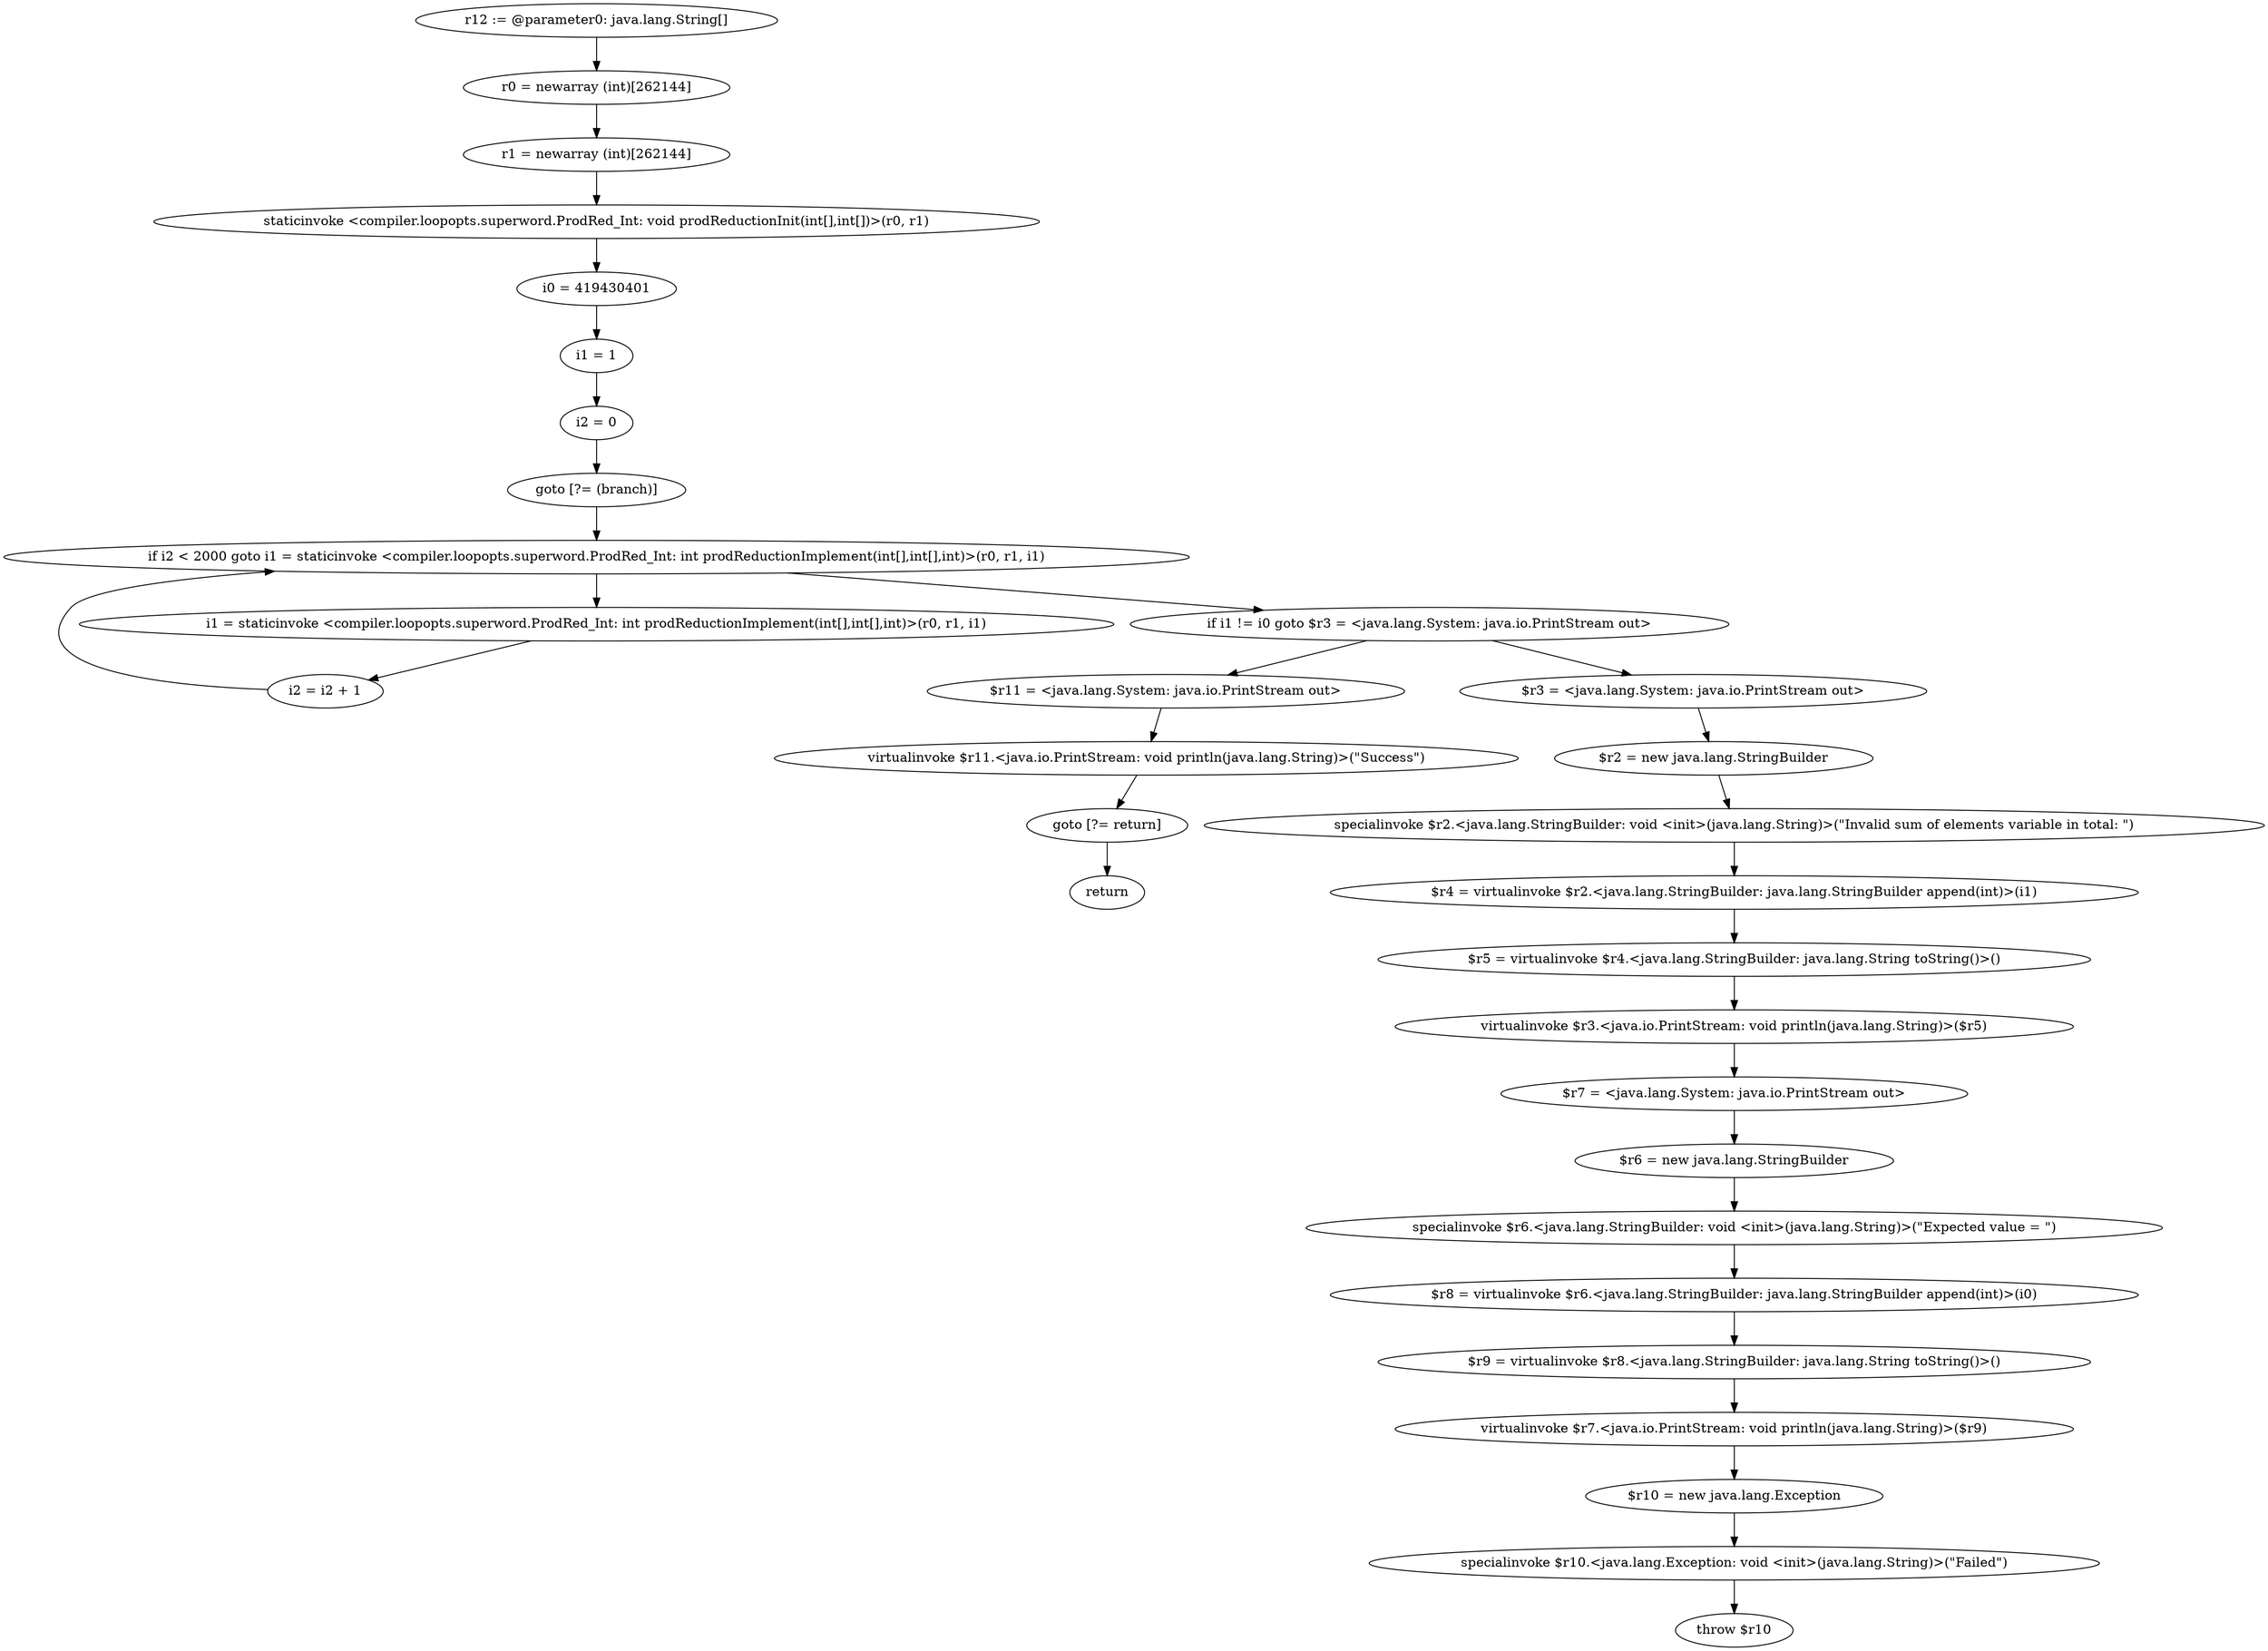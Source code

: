 digraph "unitGraph" {
    "r12 := @parameter0: java.lang.String[]"
    "r0 = newarray (int)[262144]"
    "r1 = newarray (int)[262144]"
    "staticinvoke <compiler.loopopts.superword.ProdRed_Int: void prodReductionInit(int[],int[])>(r0, r1)"
    "i0 = 419430401"
    "i1 = 1"
    "i2 = 0"
    "goto [?= (branch)]"
    "i1 = staticinvoke <compiler.loopopts.superword.ProdRed_Int: int prodReductionImplement(int[],int[],int)>(r0, r1, i1)"
    "i2 = i2 + 1"
    "if i2 < 2000 goto i1 = staticinvoke <compiler.loopopts.superword.ProdRed_Int: int prodReductionImplement(int[],int[],int)>(r0, r1, i1)"
    "if i1 != i0 goto $r3 = <java.lang.System: java.io.PrintStream out>"
    "$r11 = <java.lang.System: java.io.PrintStream out>"
    "virtualinvoke $r11.<java.io.PrintStream: void println(java.lang.String)>(\"Success\")"
    "goto [?= return]"
    "$r3 = <java.lang.System: java.io.PrintStream out>"
    "$r2 = new java.lang.StringBuilder"
    "specialinvoke $r2.<java.lang.StringBuilder: void <init>(java.lang.String)>(\"Invalid sum of elements variable in total: \")"
    "$r4 = virtualinvoke $r2.<java.lang.StringBuilder: java.lang.StringBuilder append(int)>(i1)"
    "$r5 = virtualinvoke $r4.<java.lang.StringBuilder: java.lang.String toString()>()"
    "virtualinvoke $r3.<java.io.PrintStream: void println(java.lang.String)>($r5)"
    "$r7 = <java.lang.System: java.io.PrintStream out>"
    "$r6 = new java.lang.StringBuilder"
    "specialinvoke $r6.<java.lang.StringBuilder: void <init>(java.lang.String)>(\"Expected value = \")"
    "$r8 = virtualinvoke $r6.<java.lang.StringBuilder: java.lang.StringBuilder append(int)>(i0)"
    "$r9 = virtualinvoke $r8.<java.lang.StringBuilder: java.lang.String toString()>()"
    "virtualinvoke $r7.<java.io.PrintStream: void println(java.lang.String)>($r9)"
    "$r10 = new java.lang.Exception"
    "specialinvoke $r10.<java.lang.Exception: void <init>(java.lang.String)>(\"Failed\")"
    "throw $r10"
    "return"
    "r12 := @parameter0: java.lang.String[]"->"r0 = newarray (int)[262144]";
    "r0 = newarray (int)[262144]"->"r1 = newarray (int)[262144]";
    "r1 = newarray (int)[262144]"->"staticinvoke <compiler.loopopts.superword.ProdRed_Int: void prodReductionInit(int[],int[])>(r0, r1)";
    "staticinvoke <compiler.loopopts.superword.ProdRed_Int: void prodReductionInit(int[],int[])>(r0, r1)"->"i0 = 419430401";
    "i0 = 419430401"->"i1 = 1";
    "i1 = 1"->"i2 = 0";
    "i2 = 0"->"goto [?= (branch)]";
    "goto [?= (branch)]"->"if i2 < 2000 goto i1 = staticinvoke <compiler.loopopts.superword.ProdRed_Int: int prodReductionImplement(int[],int[],int)>(r0, r1, i1)";
    "i1 = staticinvoke <compiler.loopopts.superword.ProdRed_Int: int prodReductionImplement(int[],int[],int)>(r0, r1, i1)"->"i2 = i2 + 1";
    "i2 = i2 + 1"->"if i2 < 2000 goto i1 = staticinvoke <compiler.loopopts.superword.ProdRed_Int: int prodReductionImplement(int[],int[],int)>(r0, r1, i1)";
    "if i2 < 2000 goto i1 = staticinvoke <compiler.loopopts.superword.ProdRed_Int: int prodReductionImplement(int[],int[],int)>(r0, r1, i1)"->"if i1 != i0 goto $r3 = <java.lang.System: java.io.PrintStream out>";
    "if i2 < 2000 goto i1 = staticinvoke <compiler.loopopts.superword.ProdRed_Int: int prodReductionImplement(int[],int[],int)>(r0, r1, i1)"->"i1 = staticinvoke <compiler.loopopts.superword.ProdRed_Int: int prodReductionImplement(int[],int[],int)>(r0, r1, i1)";
    "if i1 != i0 goto $r3 = <java.lang.System: java.io.PrintStream out>"->"$r11 = <java.lang.System: java.io.PrintStream out>";
    "if i1 != i0 goto $r3 = <java.lang.System: java.io.PrintStream out>"->"$r3 = <java.lang.System: java.io.PrintStream out>";
    "$r11 = <java.lang.System: java.io.PrintStream out>"->"virtualinvoke $r11.<java.io.PrintStream: void println(java.lang.String)>(\"Success\")";
    "virtualinvoke $r11.<java.io.PrintStream: void println(java.lang.String)>(\"Success\")"->"goto [?= return]";
    "goto [?= return]"->"return";
    "$r3 = <java.lang.System: java.io.PrintStream out>"->"$r2 = new java.lang.StringBuilder";
    "$r2 = new java.lang.StringBuilder"->"specialinvoke $r2.<java.lang.StringBuilder: void <init>(java.lang.String)>(\"Invalid sum of elements variable in total: \")";
    "specialinvoke $r2.<java.lang.StringBuilder: void <init>(java.lang.String)>(\"Invalid sum of elements variable in total: \")"->"$r4 = virtualinvoke $r2.<java.lang.StringBuilder: java.lang.StringBuilder append(int)>(i1)";
    "$r4 = virtualinvoke $r2.<java.lang.StringBuilder: java.lang.StringBuilder append(int)>(i1)"->"$r5 = virtualinvoke $r4.<java.lang.StringBuilder: java.lang.String toString()>()";
    "$r5 = virtualinvoke $r4.<java.lang.StringBuilder: java.lang.String toString()>()"->"virtualinvoke $r3.<java.io.PrintStream: void println(java.lang.String)>($r5)";
    "virtualinvoke $r3.<java.io.PrintStream: void println(java.lang.String)>($r5)"->"$r7 = <java.lang.System: java.io.PrintStream out>";
    "$r7 = <java.lang.System: java.io.PrintStream out>"->"$r6 = new java.lang.StringBuilder";
    "$r6 = new java.lang.StringBuilder"->"specialinvoke $r6.<java.lang.StringBuilder: void <init>(java.lang.String)>(\"Expected value = \")";
    "specialinvoke $r6.<java.lang.StringBuilder: void <init>(java.lang.String)>(\"Expected value = \")"->"$r8 = virtualinvoke $r6.<java.lang.StringBuilder: java.lang.StringBuilder append(int)>(i0)";
    "$r8 = virtualinvoke $r6.<java.lang.StringBuilder: java.lang.StringBuilder append(int)>(i0)"->"$r9 = virtualinvoke $r8.<java.lang.StringBuilder: java.lang.String toString()>()";
    "$r9 = virtualinvoke $r8.<java.lang.StringBuilder: java.lang.String toString()>()"->"virtualinvoke $r7.<java.io.PrintStream: void println(java.lang.String)>($r9)";
    "virtualinvoke $r7.<java.io.PrintStream: void println(java.lang.String)>($r9)"->"$r10 = new java.lang.Exception";
    "$r10 = new java.lang.Exception"->"specialinvoke $r10.<java.lang.Exception: void <init>(java.lang.String)>(\"Failed\")";
    "specialinvoke $r10.<java.lang.Exception: void <init>(java.lang.String)>(\"Failed\")"->"throw $r10";
}
